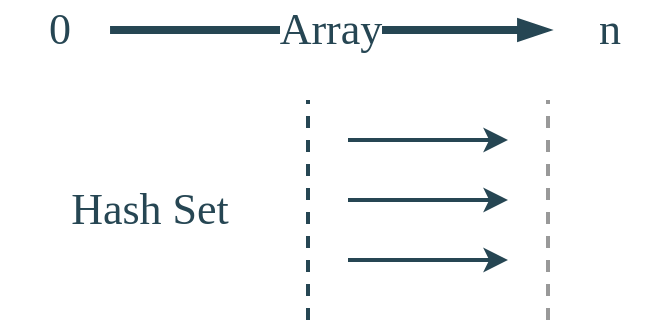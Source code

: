 <mxfile version="24.2.5" type="device">
  <diagram name="Page-1" id="yPQlsqrmwEttC6wRed7g">
    <mxGraphModel dx="1434" dy="835" grid="1" gridSize="10" guides="1" tooltips="1" connect="1" arrows="1" fold="1" page="1" pageScale="1" pageWidth="850" pageHeight="1100" math="0" shadow="0">
      <root>
        <mxCell id="0" />
        <mxCell id="1" parent="0" />
        <mxCell id="mVL9S5HK0tB8LYCusONq-3" value="Array" style="endArrow=blockThin;html=1;rounded=1;shadow=0;strokeColor=#264653;strokeWidth=4;fontFamily=Ubuntu;fontSize=22;fontColor=#264653;fontStyle=0;fillColor=#264653;endFill=1;exitX=0.917;exitY=0.5;exitDx=0;exitDy=0;exitPerimeter=0;" parent="1" source="mVL9S5HK0tB8LYCusONq-4" target="mVL9S5HK0tB8LYCusONq-6" edge="1">
          <mxGeometry width="50" height="50" relative="1" as="geometry">
            <mxPoint x="245" y="370" as="sourcePoint" />
            <mxPoint x="375" y="375" as="targetPoint" />
          </mxGeometry>
        </mxCell>
        <mxCell id="mVL9S5HK0tB8LYCusONq-4" value="0" style="text;html=1;align=center;verticalAlign=middle;whiteSpace=wrap;rounded=0;fontFamily=Ubuntu;fontSize=22;fontColor=#264653;fontStyle=0;" parent="1" vertex="1">
          <mxGeometry x="150" y="360" width="60" height="30" as="geometry" />
        </mxCell>
        <mxCell id="mVL9S5HK0tB8LYCusONq-6" value="n" style="text;html=1;align=center;verticalAlign=middle;whiteSpace=wrap;rounded=0;fontFamily=Ubuntu;fontSize=22;fontColor=#264653;fontStyle=0;" parent="1" vertex="1">
          <mxGeometry x="425" y="360" width="60" height="30" as="geometry" />
        </mxCell>
        <mxCell id="mVL9S5HK0tB8LYCusONq-15" value="Hash Set" style="text;html=1;align=center;verticalAlign=middle;whiteSpace=wrap;rounded=0;fontFamily=Ubuntu;fontSize=22;fontColor=#264653;fontStyle=0;" parent="1" vertex="1">
          <mxGeometry x="160" y="450" width="130" height="30" as="geometry" />
        </mxCell>
        <mxCell id="mVL9S5HK0tB8LYCusONq-9" value="" style="endArrow=none;dashed=1;html=1;rounded=1;shadow=0;strokeColor=#264653;strokeWidth=2;fontFamily=Ubuntu;fontSize=22;fontColor=#264653;fontStyle=0;fillColor=#264653;" parent="1" edge="1">
          <mxGeometry width="50" height="50" relative="1" as="geometry">
            <mxPoint x="304" y="520" as="sourcePoint" />
            <mxPoint x="304" y="410" as="targetPoint" />
          </mxGeometry>
        </mxCell>
        <mxCell id="mVL9S5HK0tB8LYCusONq-10" value="" style="endArrow=none;dashed=1;html=1;rounded=1;shadow=0;strokeWidth=2;fontFamily=Ubuntu;fontSize=22;fontColor=#264653;fontStyle=0;opacity=40;" parent="1" edge="1">
          <mxGeometry width="50" height="50" relative="1" as="geometry">
            <mxPoint x="424" y="520" as="sourcePoint" />
            <mxPoint x="424" y="410" as="targetPoint" />
          </mxGeometry>
        </mxCell>
        <mxCell id="mVL9S5HK0tB8LYCusONq-11" value="" style="endArrow=classic;html=1;rounded=1;shadow=0;strokeColor=#264653;strokeWidth=2;fontFamily=Ubuntu;fontSize=22;fontColor=#264653;fontStyle=0;fillColor=#264653;" parent="1" edge="1">
          <mxGeometry width="50" height="50" relative="1" as="geometry">
            <mxPoint x="324" y="430" as="sourcePoint" />
            <mxPoint x="404" y="430" as="targetPoint" />
          </mxGeometry>
        </mxCell>
        <mxCell id="mVL9S5HK0tB8LYCusONq-12" value="" style="endArrow=classic;html=1;rounded=1;shadow=0;strokeColor=#264653;strokeWidth=2;fontFamily=Ubuntu;fontSize=22;fontColor=#264653;fontStyle=0;fillColor=#264653;" parent="1" edge="1">
          <mxGeometry width="50" height="50" relative="1" as="geometry">
            <mxPoint x="324" y="460" as="sourcePoint" />
            <mxPoint x="404" y="460" as="targetPoint" />
          </mxGeometry>
        </mxCell>
        <mxCell id="mVL9S5HK0tB8LYCusONq-13" value="" style="endArrow=classic;html=1;rounded=1;shadow=0;strokeColor=#264653;strokeWidth=2;fontFamily=Ubuntu;fontSize=22;fontColor=#264653;fontStyle=0;fillColor=#264653;" parent="1" edge="1">
          <mxGeometry width="50" height="50" relative="1" as="geometry">
            <mxPoint x="324" y="490" as="sourcePoint" />
            <mxPoint x="404" y="490" as="targetPoint" />
          </mxGeometry>
        </mxCell>
      </root>
    </mxGraphModel>
  </diagram>
</mxfile>
